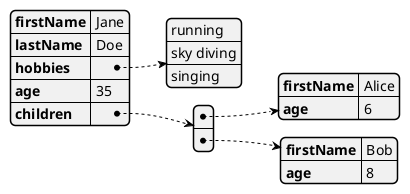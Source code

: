 @startjson 
{
    "firstName": "Jane",
    "lastName": "Doe",
    "hobbies": ["running", "sky diving", "singing"],
    "age": 35,
    "children": [
        {
            "firstName": "Alice",
            "age": 6
        },
        {
            "firstName": "Bob",
            "age": 8
        }
    ]
}

@endjson
